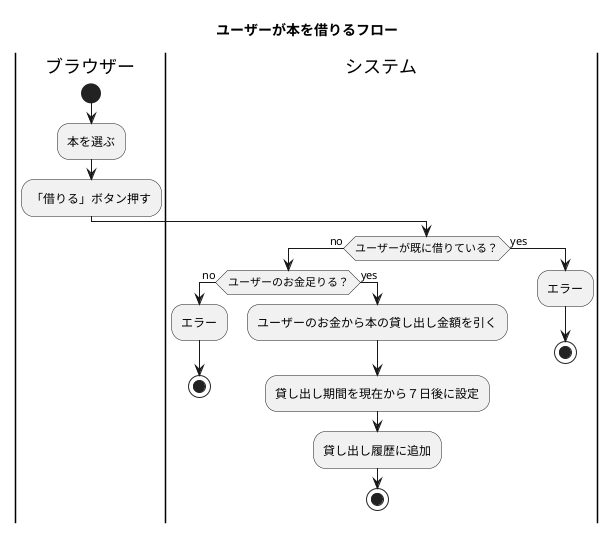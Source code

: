@startuml
title ユーザーが本を借りるフロー

|ブラウザー|
|システム|

|ブラウザー|
start
:本を選ぶ;
:「借りる」ボタン押す;
|システム|
if (ユーザーが既に借りている？) then (no)
    if (ユーザーのお金足りる？) then (no)
        :エラー;
        stop
    else (yes)
        :ユーザーのお金から本の貸し出し金額を引く;
        :貸し出し期間を現在から７日後に設定;
        :貸し出し履歴に追加;
        stop
    endif
else (yes)
    :エラー;
    stop
endif
@enduml

